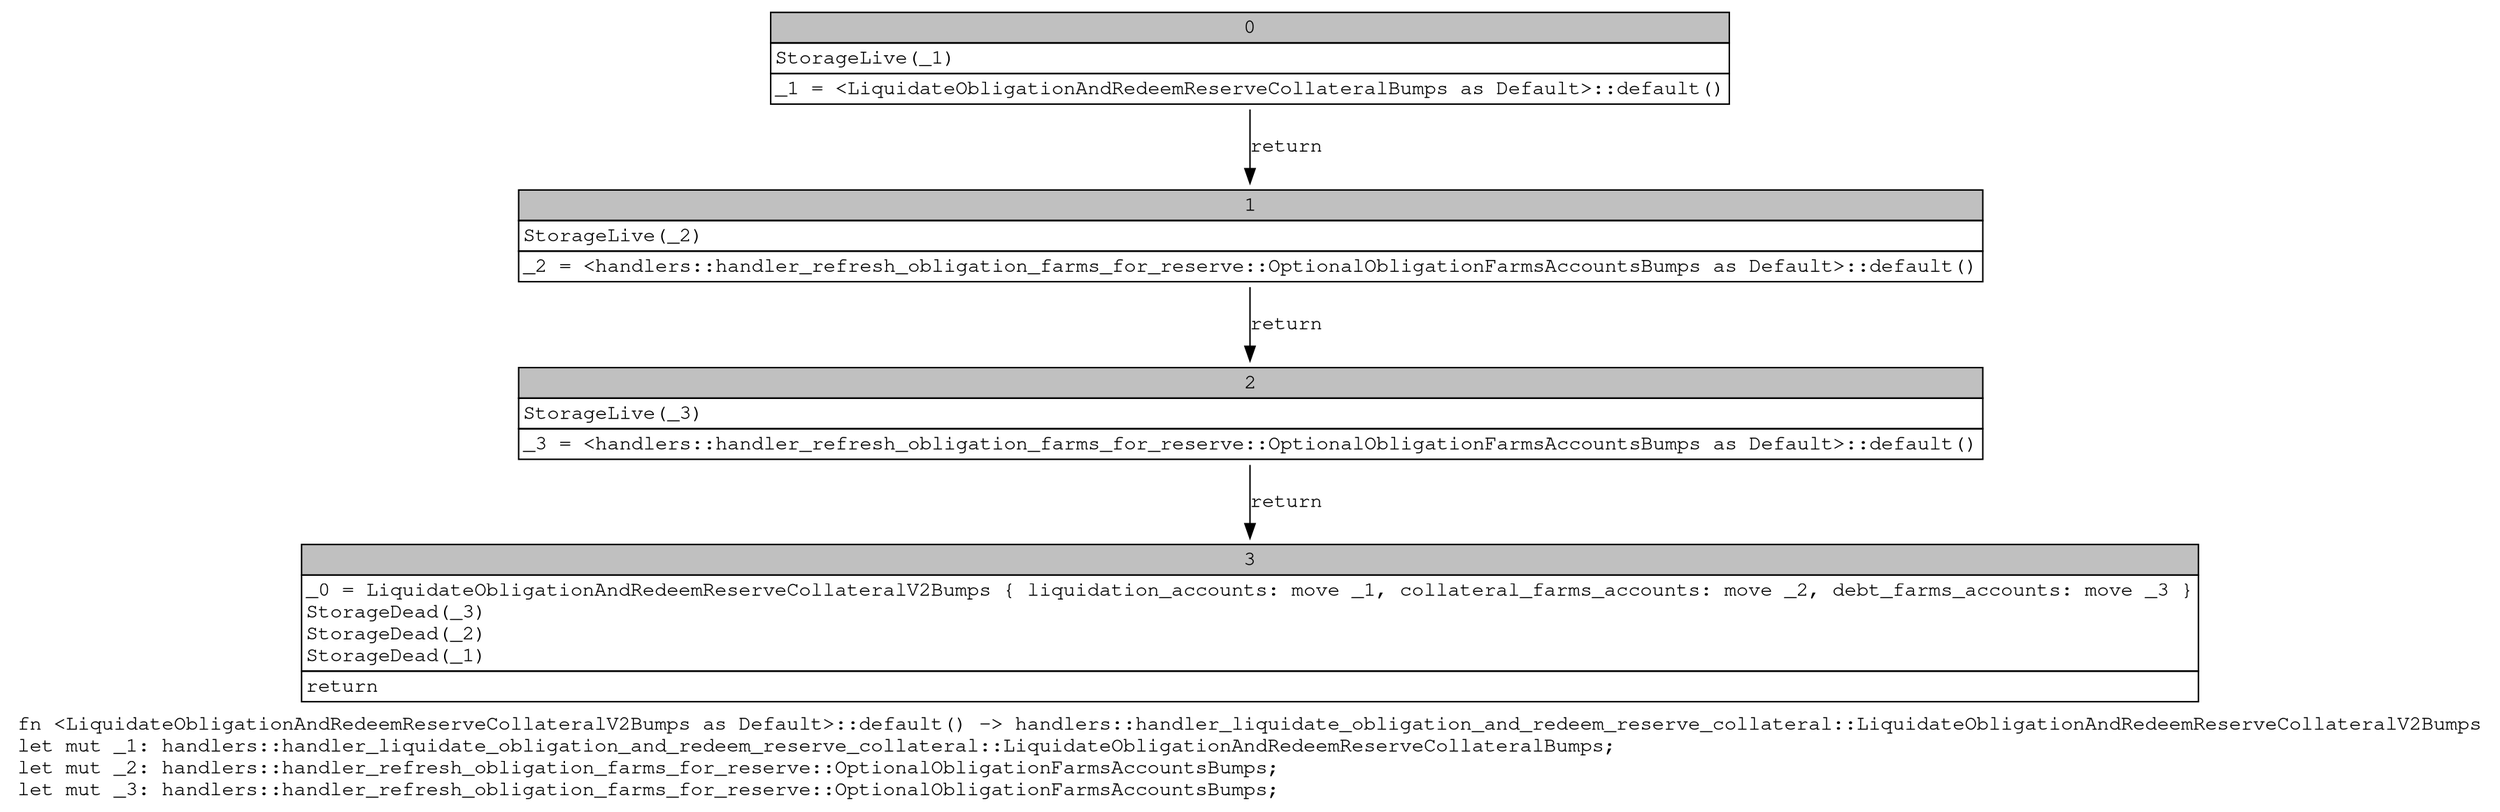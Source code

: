 digraph Mir_0_4685 {
    graph [fontname="Courier, monospace"];
    node [fontname="Courier, monospace"];
    edge [fontname="Courier, monospace"];
    label=<fn &lt;LiquidateObligationAndRedeemReserveCollateralV2Bumps as Default&gt;::default() -&gt; handlers::handler_liquidate_obligation_and_redeem_reserve_collateral::LiquidateObligationAndRedeemReserveCollateralV2Bumps<br align="left"/>let mut _1: handlers::handler_liquidate_obligation_and_redeem_reserve_collateral::LiquidateObligationAndRedeemReserveCollateralBumps;<br align="left"/>let mut _2: handlers::handler_refresh_obligation_farms_for_reserve::OptionalObligationFarmsAccountsBumps;<br align="left"/>let mut _3: handlers::handler_refresh_obligation_farms_for_reserve::OptionalObligationFarmsAccountsBumps;<br align="left"/>>;
    bb0__0_4685 [shape="none", label=<<table border="0" cellborder="1" cellspacing="0"><tr><td bgcolor="gray" align="center" colspan="1">0</td></tr><tr><td align="left" balign="left">StorageLive(_1)<br/></td></tr><tr><td align="left">_1 = &lt;LiquidateObligationAndRedeemReserveCollateralBumps as Default&gt;::default()</td></tr></table>>];
    bb1__0_4685 [shape="none", label=<<table border="0" cellborder="1" cellspacing="0"><tr><td bgcolor="gray" align="center" colspan="1">1</td></tr><tr><td align="left" balign="left">StorageLive(_2)<br/></td></tr><tr><td align="left">_2 = &lt;handlers::handler_refresh_obligation_farms_for_reserve::OptionalObligationFarmsAccountsBumps as Default&gt;::default()</td></tr></table>>];
    bb2__0_4685 [shape="none", label=<<table border="0" cellborder="1" cellspacing="0"><tr><td bgcolor="gray" align="center" colspan="1">2</td></tr><tr><td align="left" balign="left">StorageLive(_3)<br/></td></tr><tr><td align="left">_3 = &lt;handlers::handler_refresh_obligation_farms_for_reserve::OptionalObligationFarmsAccountsBumps as Default&gt;::default()</td></tr></table>>];
    bb3__0_4685 [shape="none", label=<<table border="0" cellborder="1" cellspacing="0"><tr><td bgcolor="gray" align="center" colspan="1">3</td></tr><tr><td align="left" balign="left">_0 = LiquidateObligationAndRedeemReserveCollateralV2Bumps { liquidation_accounts: move _1, collateral_farms_accounts: move _2, debt_farms_accounts: move _3 }<br/>StorageDead(_3)<br/>StorageDead(_2)<br/>StorageDead(_1)<br/></td></tr><tr><td align="left">return</td></tr></table>>];
    bb0__0_4685 -> bb1__0_4685 [label="return"];
    bb1__0_4685 -> bb2__0_4685 [label="return"];
    bb2__0_4685 -> bb3__0_4685 [label="return"];
}
